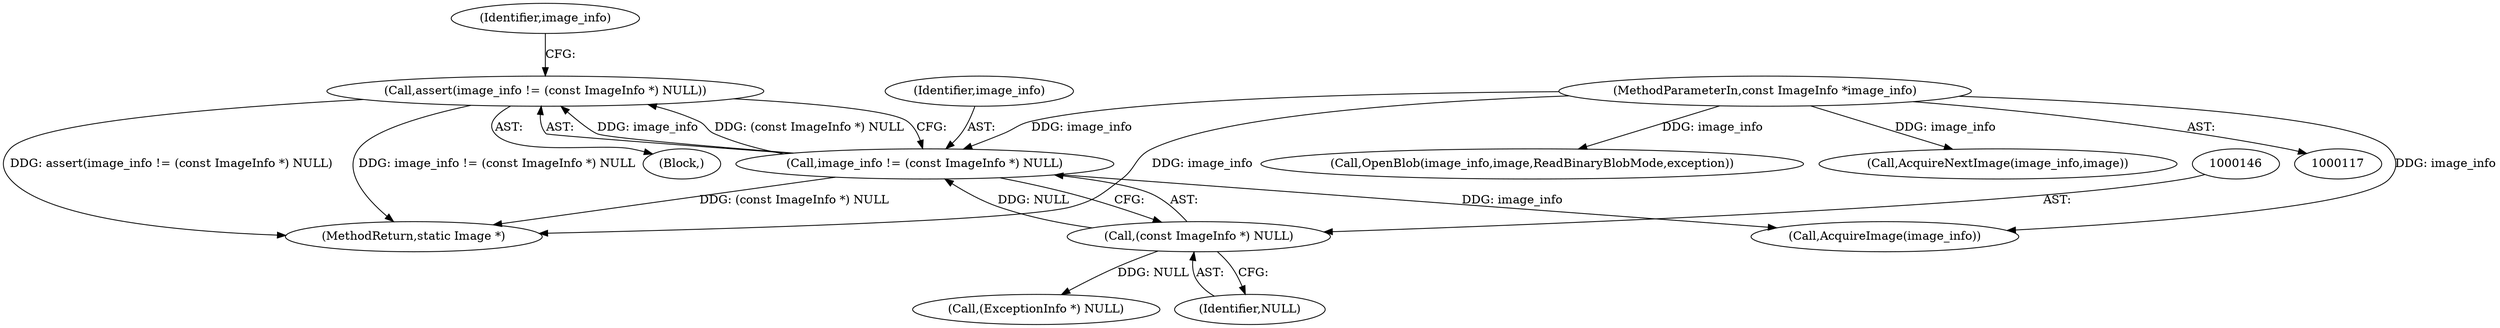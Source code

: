 digraph "0_ImageMagick_f6e9d0d9955e85bdd7540b251cd50d598dacc5e6_70@API" {
"1000142" [label="(Call,assert(image_info != (const ImageInfo *) NULL))"];
"1000143" [label="(Call,image_info != (const ImageInfo *) NULL)"];
"1000118" [label="(MethodParameterIn,const ImageInfo *image_info)"];
"1000145" [label="(Call,(const ImageInfo *) NULL)"];
"1000183" [label="(Call,AcquireImage(image_info))"];
"1000187" [label="(Call,OpenBlob(image_info,image,ReadBinaryBlobMode,exception))"];
"1000145" [label="(Call,(const ImageInfo *) NULL)"];
"1000120" [label="(Block,)"];
"1000172" [label="(Call,(ExceptionInfo *) NULL)"];
"1000142" [label="(Call,assert(image_info != (const ImageInfo *) NULL))"];
"1000151" [label="(Identifier,image_info)"];
"1000118" [label="(MethodParameterIn,const ImageInfo *image_info)"];
"1002181" [label="(Call,AcquireNextImage(image_info,image))"];
"1002234" [label="(MethodReturn,static Image *)"];
"1000147" [label="(Identifier,NULL)"];
"1000143" [label="(Call,image_info != (const ImageInfo *) NULL)"];
"1000144" [label="(Identifier,image_info)"];
"1000142" -> "1000120"  [label="AST: "];
"1000142" -> "1000143"  [label="CFG: "];
"1000143" -> "1000142"  [label="AST: "];
"1000151" -> "1000142"  [label="CFG: "];
"1000142" -> "1002234"  [label="DDG: assert(image_info != (const ImageInfo *) NULL)"];
"1000142" -> "1002234"  [label="DDG: image_info != (const ImageInfo *) NULL"];
"1000143" -> "1000142"  [label="DDG: image_info"];
"1000143" -> "1000142"  [label="DDG: (const ImageInfo *) NULL"];
"1000143" -> "1000145"  [label="CFG: "];
"1000144" -> "1000143"  [label="AST: "];
"1000145" -> "1000143"  [label="AST: "];
"1000143" -> "1002234"  [label="DDG: (const ImageInfo *) NULL"];
"1000118" -> "1000143"  [label="DDG: image_info"];
"1000145" -> "1000143"  [label="DDG: NULL"];
"1000143" -> "1000183"  [label="DDG: image_info"];
"1000118" -> "1000117"  [label="AST: "];
"1000118" -> "1002234"  [label="DDG: image_info"];
"1000118" -> "1000183"  [label="DDG: image_info"];
"1000118" -> "1000187"  [label="DDG: image_info"];
"1000118" -> "1002181"  [label="DDG: image_info"];
"1000145" -> "1000147"  [label="CFG: "];
"1000146" -> "1000145"  [label="AST: "];
"1000147" -> "1000145"  [label="AST: "];
"1000145" -> "1000172"  [label="DDG: NULL"];
}
